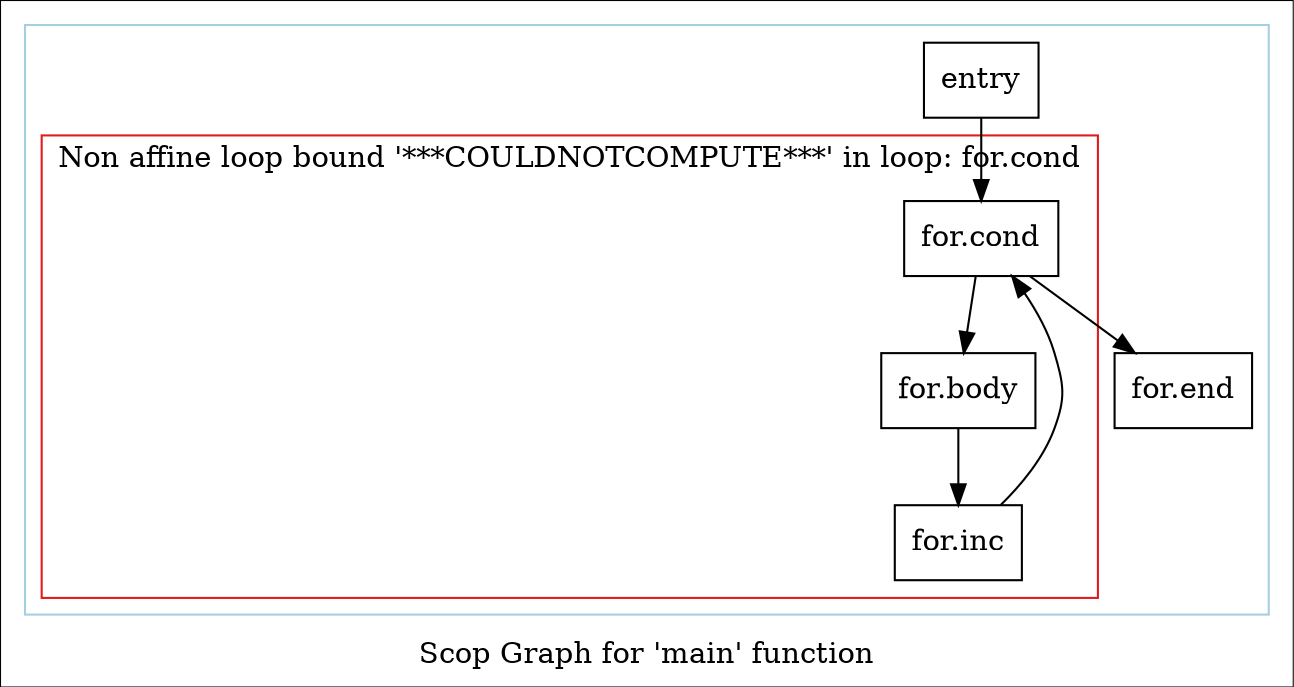 digraph "Scop Graph for 'main' function" {
	label="Scop Graph for 'main' function";

	Node0x9d1d30 [shape=record,label="{entry}"];
	Node0x9d1d30 -> Node0x9d1d50;
	Node0x9d1d50 [shape=record,label="{for.cond}"];
	Node0x9d1d50 -> Node0x9d1f20;
	Node0x9d1d50 -> Node0x9d1f80;
	Node0x9d1f20 [shape=record,label="{for.body}"];
	Node0x9d1f20 -> Node0x9d2090;
	Node0x9d2090 [shape=record,label="{for.inc}"];
	Node0x9d2090 -> Node0x9d1d50[constraint=false];
	Node0x9d1f80 [shape=record,label="{for.end}"];
	colorscheme = "paired12"
        subgraph cluster_0x97f490 {
          label = "";
          style = solid;
          color = 1
          subgraph cluster_0x9aa570 {
            label = "Non affine loop bound '***COULDNOTCOMPUTE***' in loop: for.cond";
            style = solid;
            color = 6
            Node0x9d1d50;
            Node0x9d1f20;
            Node0x9d2090;
          }
          Node0x9d1d30;
          Node0x9d1f80;
        }
}
